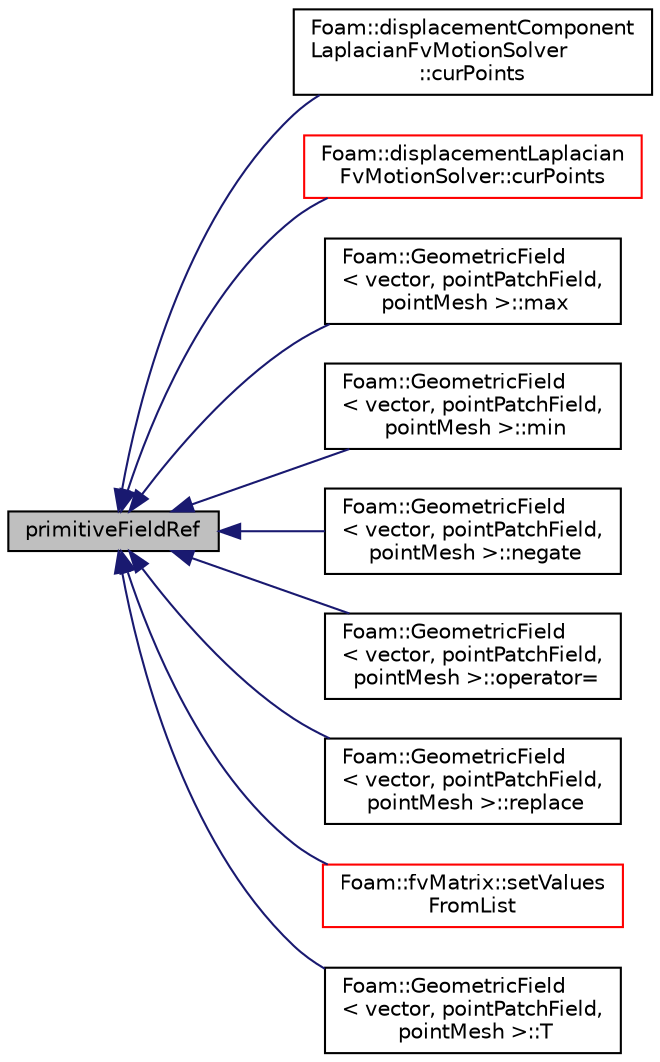 digraph "primitiveFieldRef"
{
  bgcolor="transparent";
  edge [fontname="Helvetica",fontsize="10",labelfontname="Helvetica",labelfontsize="10"];
  node [fontname="Helvetica",fontsize="10",shape=record];
  rankdir="LR";
  Node1 [label="primitiveFieldRef",height=0.2,width=0.4,color="black", fillcolor="grey75", style="filled", fontcolor="black"];
  Node1 -> Node2 [dir="back",color="midnightblue",fontsize="10",style="solid",fontname="Helvetica"];
  Node2 [label="Foam::displacementComponent\lLaplacianFvMotionSolver\l::curPoints",height=0.2,width=0.4,color="black",URL="$a24429.html#a1996b85ae62abe724454832e65fdbfa4",tooltip="Return point location obtained from the current motion field. "];
  Node1 -> Node3 [dir="back",color="midnightblue",fontsize="10",style="solid",fontname="Helvetica"];
  Node3 [label="Foam::displacementLaplacian\lFvMotionSolver::curPoints",height=0.2,width=0.4,color="red",URL="$a24441.html#a1996b85ae62abe724454832e65fdbfa4",tooltip="Return point location obtained from the current motion field. "];
  Node1 -> Node5 [dir="back",color="midnightblue",fontsize="10",style="solid",fontname="Helvetica"];
  Node5 [label="Foam::GeometricField\l\< vector, pointPatchField,\l pointMesh \>::max",height=0.2,width=0.4,color="black",URL="$a23249.html#a02f51609ede2ab447ff3511e01db1fc6"];
  Node1 -> Node6 [dir="back",color="midnightblue",fontsize="10",style="solid",fontname="Helvetica"];
  Node6 [label="Foam::GeometricField\l\< vector, pointPatchField,\l pointMesh \>::min",height=0.2,width=0.4,color="black",URL="$a23249.html#a7945861ec06a8f04008b170849cc8511"];
  Node1 -> Node7 [dir="back",color="midnightblue",fontsize="10",style="solid",fontname="Helvetica"];
  Node7 [label="Foam::GeometricField\l\< vector, pointPatchField,\l pointMesh \>::negate",height=0.2,width=0.4,color="black",URL="$a23249.html#abcdb1512395327f8236a4f4a4d4ff648"];
  Node1 -> Node8 [dir="back",color="midnightblue",fontsize="10",style="solid",fontname="Helvetica"];
  Node8 [label="Foam::GeometricField\l\< vector, pointPatchField,\l pointMesh \>::operator=",height=0.2,width=0.4,color="black",URL="$a23249.html#ade0a3851b20e7112c4ad352bf9892fe5"];
  Node1 -> Node9 [dir="back",color="midnightblue",fontsize="10",style="solid",fontname="Helvetica"];
  Node9 [label="Foam::GeometricField\l\< vector, pointPatchField,\l pointMesh \>::replace",height=0.2,width=0.4,color="black",URL="$a23249.html#a38423626997376009d528b62f37a4273"];
  Node1 -> Node10 [dir="back",color="midnightblue",fontsize="10",style="solid",fontname="Helvetica"];
  Node10 [label="Foam::fvMatrix::setValues\lFromList",height=0.2,width=0.4,color="red",URL="$a23173.html#ae2373f8bf20e55920fbe1157213a9858",tooltip="Set solution in given cells to the specified values. "];
  Node1 -> Node58 [dir="back",color="midnightblue",fontsize="10",style="solid",fontname="Helvetica"];
  Node58 [label="Foam::GeometricField\l\< vector, pointPatchField,\l pointMesh \>::T",height=0.2,width=0.4,color="black",URL="$a23249.html#a3dc255c9d5d35781fe750598ff9e27bd",tooltip="Return transpose (only if it is a tensor field) "];
}
